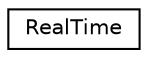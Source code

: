 digraph "Graphical Class Hierarchy"
{
 // LATEX_PDF_SIZE
  edge [fontname="Helvetica",fontsize="10",labelfontname="Helvetica",labelfontsize="10"];
  node [fontname="Helvetica",fontsize="10",shape=record];
  rankdir="LR";
  Node0 [label="RealTime",height=0.2,width=0.4,color="black", fillcolor="white", style="filled",URL="$classRealTime.html",tooltip="A class representing a real-time countdown timer."];
}
